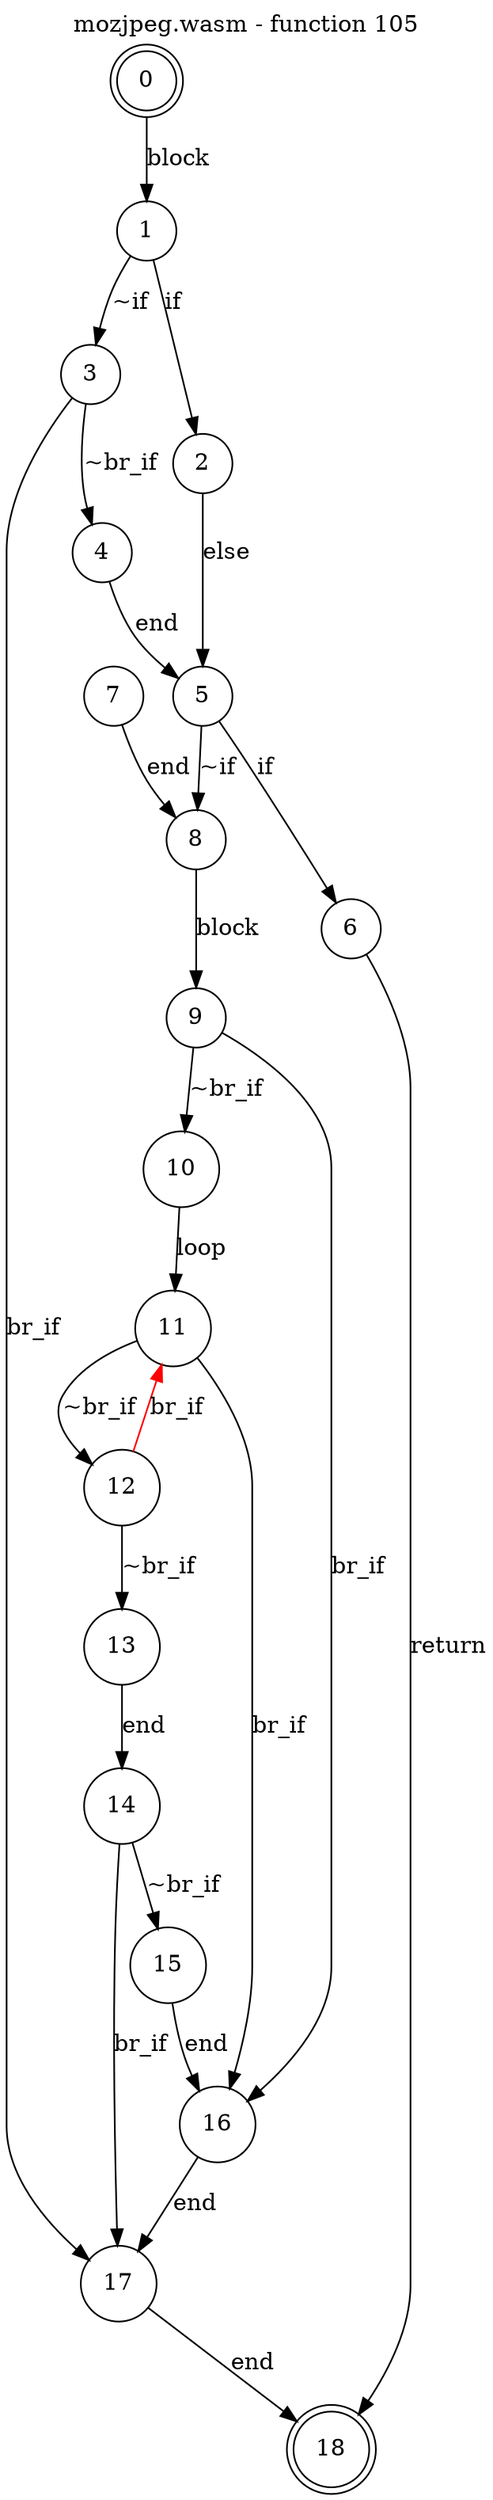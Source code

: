 digraph finite_state_machine {
    label = "mozjpeg.wasm - function 105"
    labelloc =  t
    labelfontsize = 16
    labelfontcolor = black
    labelfontname = "Helvetica"
    node [shape = doublecircle]; 0 18;
    node [shape = circle];
    0 -> 1[label = "block"];
    1 -> 2[label = "if"];
    1 -> 3[label = "~if"];
    2 -> 5[label = "else"];
    3 -> 4[label = "~br_if"];
    3 -> 17[label = "br_if"];
    4 -> 5[label = "end"];
    5 -> 6[label = "if"];
    5 -> 8[label = "~if"];
    6 -> 18[label = "return"];
    7 -> 8[label = "end"];
    8 -> 9[label = "block"];
    9 -> 10[label = "~br_if"];
    9 -> 16[label = "br_if"];
    10 -> 11[label = "loop"];
    11 -> 12[label = "~br_if"];
    11 -> 16[label = "br_if"];
    12 -> 13[label = "~br_if"];
    12 -> 11[color="red" label = "br_if"];
    13 -> 14[label = "end"];
    14 -> 15[label = "~br_if"];
    14 -> 17[label = "br_if"];
    15 -> 16[label = "end"];
    16 -> 17[label = "end"];
    17 -> 18[label = "end"];
}
